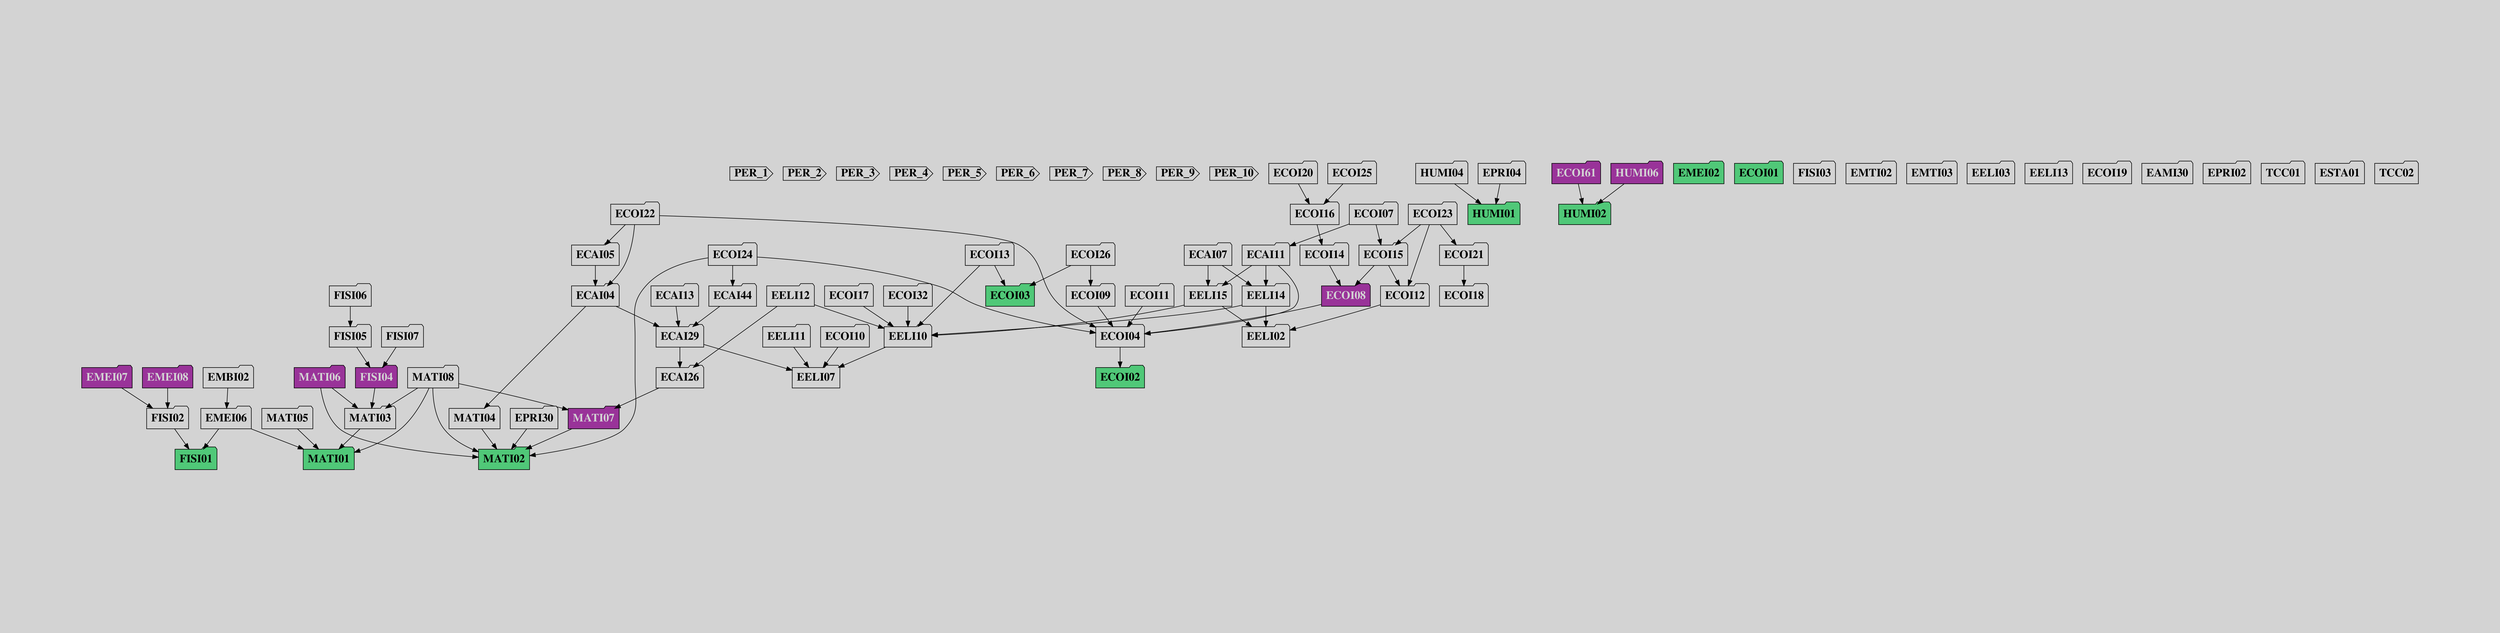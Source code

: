 digraph {
graph [pad="2,4" bgcolor=lightgray]
node [style=filled shape=cds fontsize=20.0 fontname="times bold"]
PER_1 [fillcolor="#d3d3d3" fontcolor="black" pos="0,18!"]
PER_2 [fillcolor="#d3d3d3" fontcolor="black" pos="2,18!"]
PER_3 [fillcolor="#d3d3d3" fontcolor="black" pos="4,18!"]
PER_4 [fillcolor="#d3d3d3" fontcolor="black" pos="6,18!"]
PER_5 [fillcolor="#d3d3d3" fontcolor="black" pos="8,18!"]
PER_6 [fillcolor="#d3d3d3" fontcolor="black" pos="10,18!"]
PER_7 [fillcolor="#d3d3d3" fontcolor="black" pos="12,18!"]
PER_8 [fillcolor="#d3d3d3" fontcolor="black" pos="14,18!"]
PER_9 [fillcolor="#d3d3d3" fontcolor="black" pos="16,18!"]
PER_10 [fillcolor="#d3d3d3" fontcolor="black" pos="18,18!"]
node [style=filled shape=folder fontsize=20.0 fontname="times bold"]
FISI01 [fillcolor="#50c878 "fontcolor="Black"pos="0,0!"]
MATI01 [fillcolor="#50c878 "fontcolor="Black"pos="0,2!"]
MATI02 [fillcolor="#50c878 "fontcolor="Black"pos="0,4!"]
HUMI01 [fillcolor="#50c878 "fontcolor="Black"pos="0,6!"]
HUMI02 [fillcolor="#50c878 "fontcolor="Black"pos="0,8!"]
ECOI03 [fillcolor="#50c878 "fontcolor="Black"pos="0,10!"]
ECOI02 [fillcolor="#50c878 "fontcolor="Black"pos="0,12!"]
EMEI02 [fillcolor="#50c878 "fontcolor="Black"pos="0,14!"]
ECOI01 [fillcolor="#50c878 "fontcolor="Black"pos="0,16!"]
FISI02 [fillcolor="#d3d3d3 "fontcolor="black"pos="2,0!"]
FISI03 [fillcolor="#d3d3d3 "fontcolor="black"pos="2,2!"]
EMEI06 [fillcolor="#d3d3d3 "fontcolor="black"pos="2,4!"]
MATI03 [fillcolor="#d3d3d3 "fontcolor="black"pos="2,6!"]
ECOI04 [fillcolor="#d3d3d3 "fontcolor="black"pos="2,8!"]
EMTI02 [fillcolor="#d3d3d3 "fontcolor="black"pos="2,10!"]
EMTI03 [fillcolor="#d3d3d3 "fontcolor="black"pos="2,12!"]
EELI02 [fillcolor="#d3d3d3 "fontcolor="black"pos="2,14!"]
EELI03 [fillcolor="#d3d3d3 "fontcolor="black"pos="2,16!"]
MATI06 [fillcolor="#993399 "fontcolor="lightgrey"pos="4,0!"]
MATI07 [fillcolor="#993399 "fontcolor="lightgrey"pos="4,2!"]
ECOI61 [fillcolor="#993399 "fontcolor="lightgrey"pos="4,4!"]
HUMI06 [fillcolor="#993399 "fontcolor="lightgrey"pos="4,6!"]
ECOI08 [fillcolor="#993399 "fontcolor="lightgrey"pos="4,8!"]
EMEI07 [fillcolor="#993399 "fontcolor="lightgrey"pos="4,10!"]
EMEI08 [fillcolor="#993399 "fontcolor="lightgrey"pos="4,12!"]
FISI04 [fillcolor="#993399 "fontcolor="lightgrey"pos="4,14!"]
EMBI02 [fillcolor="#d3d3d3 "fontcolor="black"pos="4,16!"]
MATI05 [fillcolor="#d3d3d3 "fontcolor="black"pos="6,0!"]
MATI08 [fillcolor="#d3d3d3 "fontcolor="black"pos="6,2!"]
MATI04 [fillcolor="#d3d3d3 "fontcolor="black"pos="6,4!"]
ECOI09 [fillcolor="#d3d3d3 "fontcolor="black"pos="6,6!"]
FISI05 [fillcolor="#d3d3d3 "fontcolor="black"pos="6,8!"]
FISI07 [fillcolor="#d3d3d3 "fontcolor="black"pos="6,10!"]
EELI07 [fillcolor="#d3d3d3 "fontcolor="black"pos="6,12!"]
ECOI11 [fillcolor="#d3d3d3 "fontcolor="black"pos="8,0!"]
ECOI12 [fillcolor="#d3d3d3 "fontcolor="black"pos="8,2!"]
ECOI14 [fillcolor="#d3d3d3 "fontcolor="black"pos="8,4!"]
ECAI26 [fillcolor="#d3d3d3 "fontcolor="black"pos="8,6!"]
ECOI10 [fillcolor="#d3d3d3 "fontcolor="black"pos="8,8!"]
EELI10 [fillcolor="#d3d3d3 "fontcolor="black"pos="8,10!"]
EELI11 [fillcolor="#d3d3d3 "fontcolor="black"pos="8,12!"]
FISI06 [fillcolor="#d3d3d3 "fontcolor="black"pos="8,14!"]
ECOI32 [fillcolor="#d3d3d3 "fontcolor="black"pos="10,0!"]
ECOI13 [fillcolor="#d3d3d3 "fontcolor="black"pos="10,2!"]
EELI14 [fillcolor="#d3d3d3 "fontcolor="black"pos="10,4!"]
EELI15 [fillcolor="#d3d3d3 "fontcolor="black"pos="10,6!"]
ECOI15 [fillcolor="#d3d3d3 "fontcolor="black"pos="10,8!"]
ECAI29 [fillcolor="#d3d3d3 "fontcolor="black"pos="10,10!"]
EELI12 [fillcolor="#d3d3d3 "fontcolor="black"pos="10,12!"]
ECOI16 [fillcolor="#d3d3d3 "fontcolor="black"pos="10,14!"]
EELI13 [fillcolor="#d3d3d3 "fontcolor="black"pos="10,16!"]
ECOI26 [fillcolor="#d3d3d3 "fontcolor="black"pos="12,0!"]
ECAI11 [fillcolor="#d3d3d3 "fontcolor="black"pos="12,2!"]
ECAI04 [fillcolor="#d3d3d3 "fontcolor="black"pos="12,4!"]
ECAI13 [fillcolor="#d3d3d3 "fontcolor="black"pos="12,6!"]
ECAI44 [fillcolor="#d3d3d3 "fontcolor="black"pos="12,8!"]
ECOI18 [fillcolor="#d3d3d3 "fontcolor="black"pos="12,10!"]
ECOI19 [fillcolor="#d3d3d3 "fontcolor="black"pos="12,12!"]
ECOI17 [fillcolor="#d3d3d3 "fontcolor="black"pos="12,14!"]
ECOI24 [fillcolor="#d3d3d3 "fontcolor="black"pos="14,0!"]
EPRI30 [fillcolor="#d3d3d3 "fontcolor="black"pos="14,2!"]
ECOI07 [fillcolor="#d3d3d3 "fontcolor="black"pos="14,4!"]
ECAI07 [fillcolor="#d3d3d3 "fontcolor="black"pos="14,6!"]
ECAI05 [fillcolor="#d3d3d3 "fontcolor="black"pos="14,8!"]
ECOI21 [fillcolor="#d3d3d3 "fontcolor="black"pos="14,10!"]
HUMI04 [fillcolor="#d3d3d3 "fontcolor="black"pos="16,0!"]
EPRI04 [fillcolor="#d3d3d3 "fontcolor="black"pos="16,2!"]
ECOI22 [fillcolor="#d3d3d3 "fontcolor="black"pos="16,4!"]
ECOI23 [fillcolor="#d3d3d3 "fontcolor="black"pos="16,6!"]
ECOI20 [fillcolor="#d3d3d3 "fontcolor="black"pos="16,8!"]
ECOI25 [fillcolor="#d3d3d3 "fontcolor="black"pos="16,10!"]
EAMI30 [fillcolor="#d3d3d3 "fontcolor="black"pos="16,12!"]
EPRI02 [fillcolor="#d3d3d3 "fontcolor="black"pos="16,14!"]
TCC01 [fillcolor="#d3d3d3 "fontcolor="black"pos="16,16!"]
ESTA01 [fillcolor="#d3d3d3 "fontcolor="black"pos="18,0!"]
TCC02 [fillcolor="#d3d3d3 "fontcolor="black"pos="18,2!"]
 edge [style="", weight=10,color=Black, len=.2]
FISI02 -> FISI01
EMEI06 -> MATI01
EMEI06 -> FISI01
MATI03 -> MATI01
ECOI04 -> ECOI02
MATI06 -> MATI02
MATI06 -> MATI03
MATI07 -> MATI02
ECOI61 -> HUMI02
HUMI06 -> HUMI02
ECOI08 -> ECOI04
EMEI07 -> FISI02
EMEI08 -> FISI02
FISI04 -> MATI03
EMBI02 -> EMEI06
MATI05 -> MATI01
MATI08 -> MATI01
MATI08 -> MATI02
MATI08 -> MATI03
MATI08 -> MATI07
MATI04 -> MATI02
ECOI09 -> ECOI04
FISI05 -> FISI04
FISI07 -> FISI04
ECOI11 -> ECOI04
ECOI12 -> EELI02
ECOI14 -> ECOI08
ECAI26 -> MATI07
ECOI10 -> EELI07
EELI10 -> EELI07
EELI11 -> EELI07
FISI06 -> FISI05
ECOI32 -> EELI10
ECOI13 -> ECOI03
ECOI13 -> EELI10
EELI14 -> EELI02
EELI14 -> EELI10
EELI15 -> EELI02
EELI15 -> EELI10
ECOI15 -> ECOI08
ECOI15 -> ECOI12
ECAI29 -> EELI07
ECAI29 -> ECAI26
EELI12 -> ECAI26
EELI12 -> EELI10
ECOI16 -> ECOI14
ECOI26 -> ECOI03
ECOI26 -> ECOI09
ECAI11 -> ECOI04
ECAI11 -> EELI14
ECAI11 -> EELI15
ECAI04 -> MATI04
ECAI04 -> ECAI29
ECAI13 -> ECAI29
ECAI44 -> ECAI29
ECOI17 -> EELI10
ECOI24 -> MATI02
ECOI24 -> ECOI04
ECOI24 -> ECAI44
EPRI30 -> MATI02
ECOI07 -> ECOI15
ECOI07 -> ECAI11
ECAI07 -> EELI14
ECAI07 -> EELI15
ECAI05 -> ECAI04
ECOI21 -> ECOI18
HUMI04 -> HUMI01
EPRI04 -> HUMI01
ECOI22 -> ECOI04
ECOI22 -> ECAI04
ECOI22 -> ECAI05
ECOI23 -> ECOI12
ECOI23 -> ECOI15
ECOI23 -> ECOI21
ECOI20 -> ECOI16
ECOI25 -> ECOI16
}
